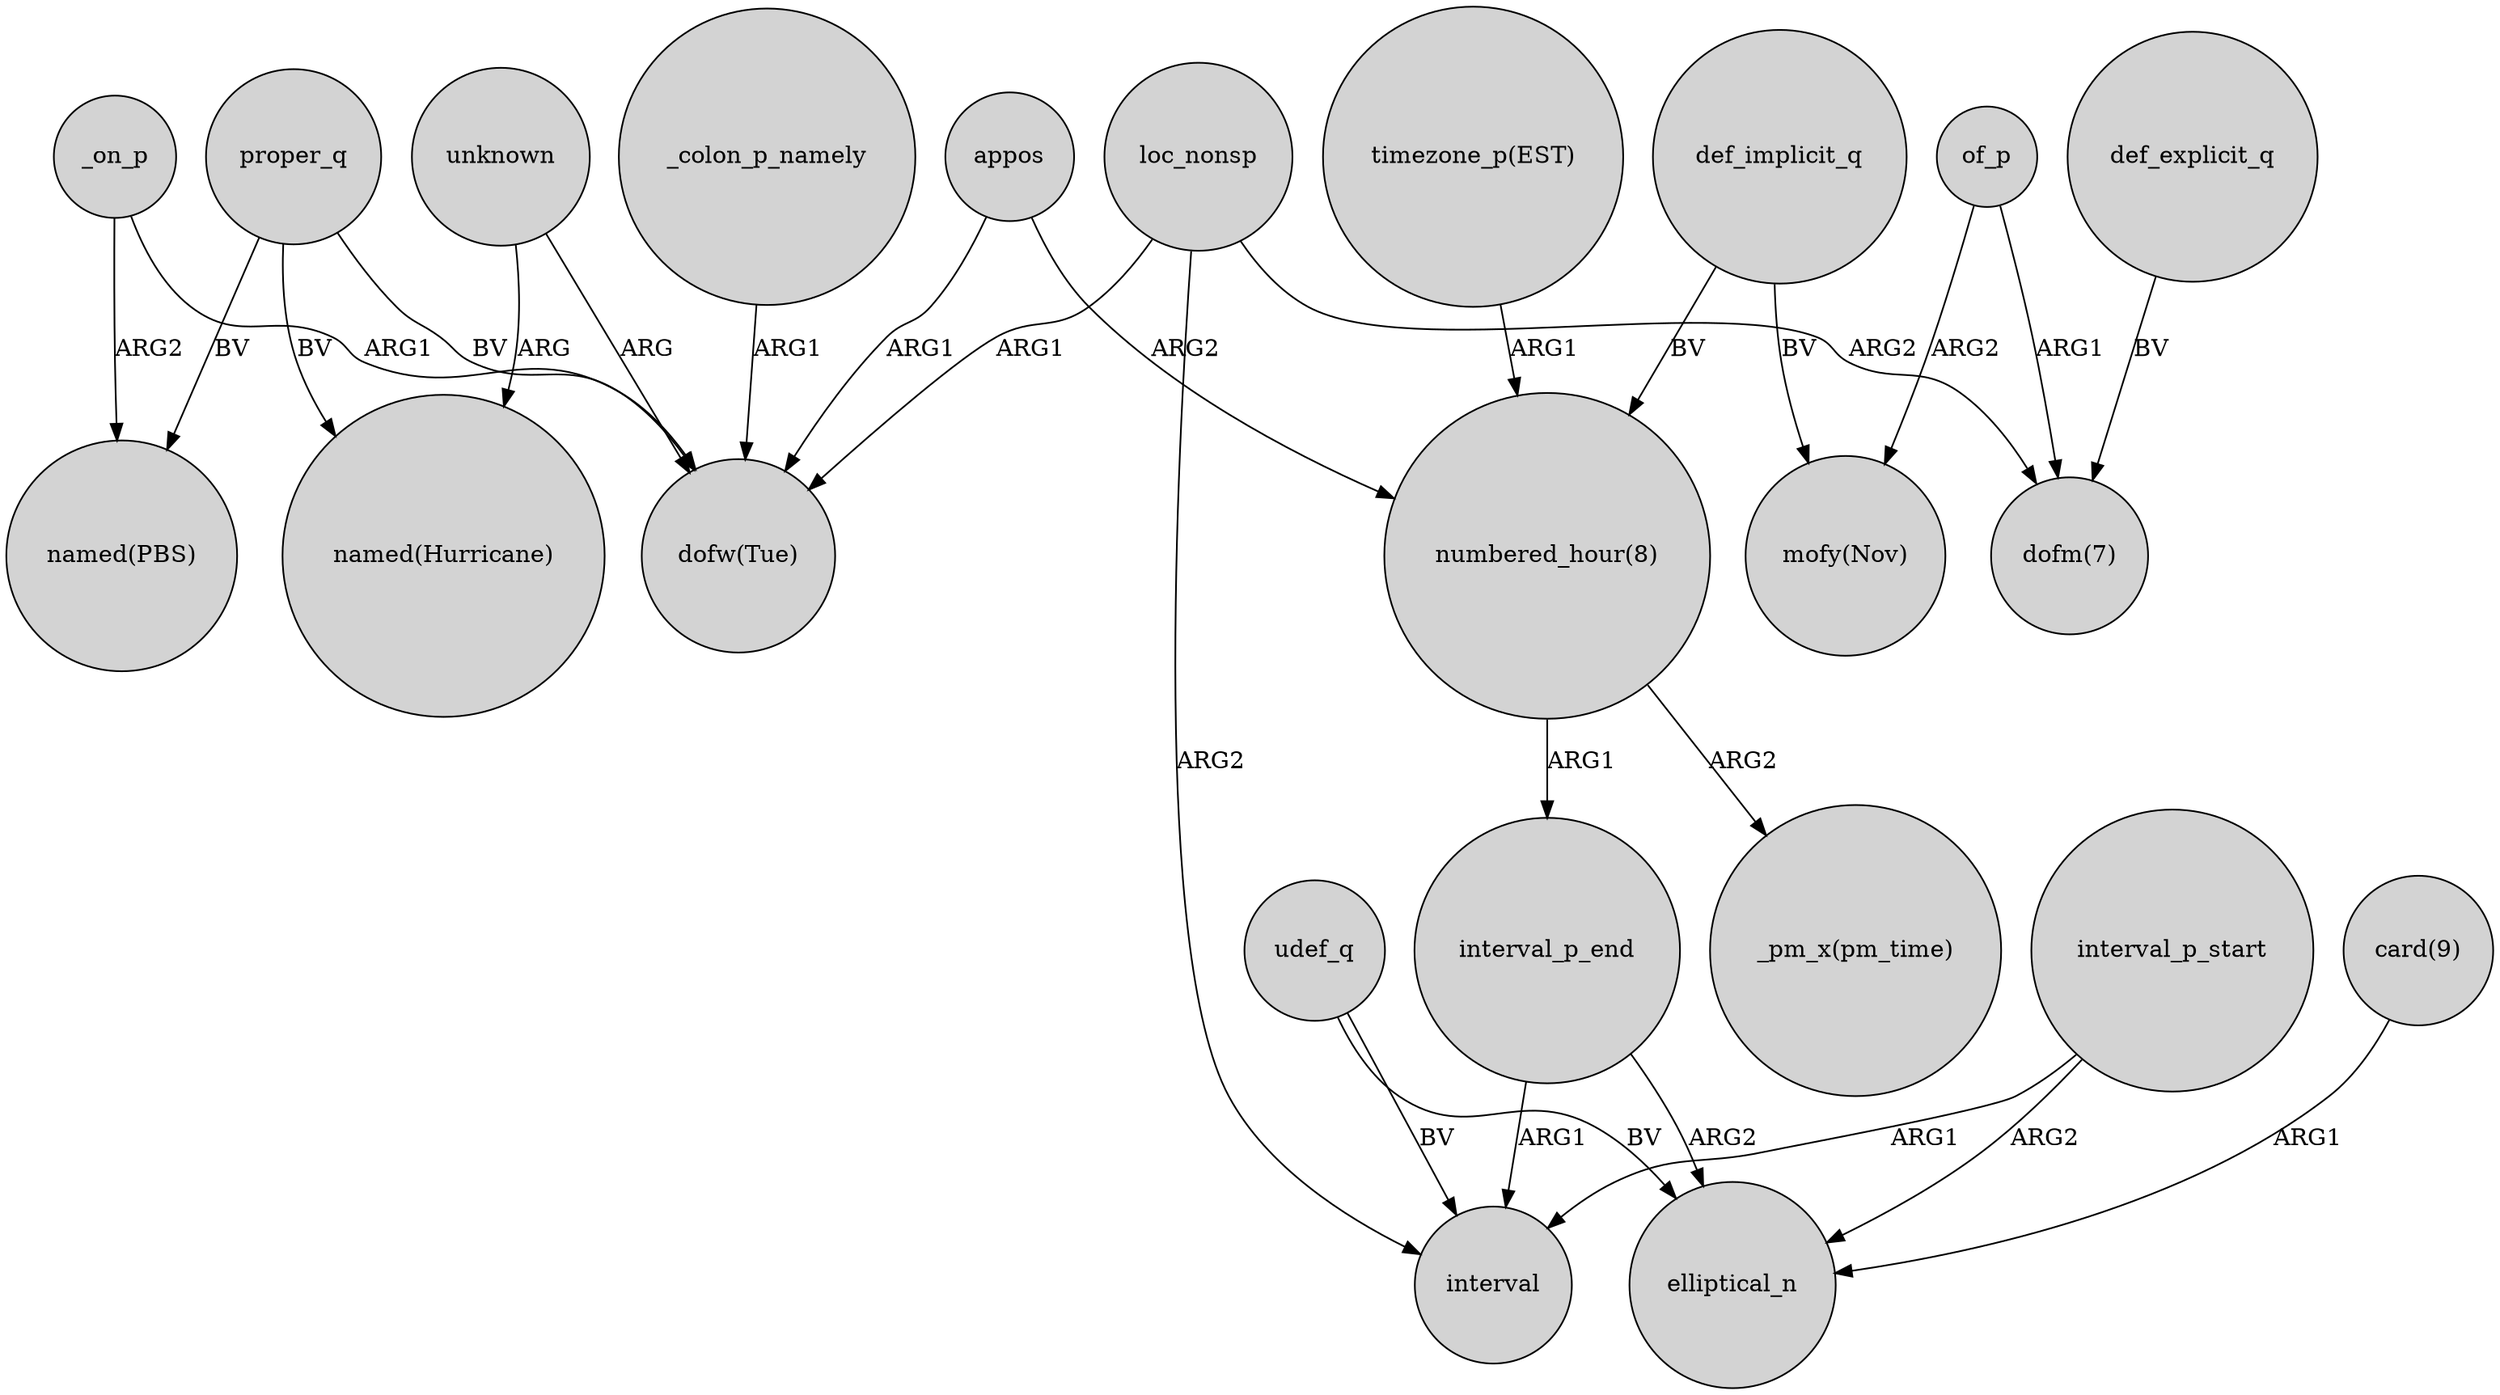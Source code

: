 digraph {
	node [shape=circle style=filled]
	proper_q -> "named(PBS)" [label=BV]
	unknown -> "dofw(Tue)" [label=ARG]
	loc_nonsp -> interval [label=ARG2]
	udef_q -> elliptical_n [label=BV]
	"timezone_p(EST)" -> "numbered_hour(8)" [label=ARG1]
	loc_nonsp -> "dofw(Tue)" [label=ARG1]
	"numbered_hour(8)" -> interval_p_end [label=ARG1]
	interval_p_end -> elliptical_n [label=ARG2]
	appos -> "dofw(Tue)" [label=ARG1]
	_on_p -> "named(PBS)" [label=ARG2]
	proper_q -> "dofw(Tue)" [label=BV]
	interval_p_start -> elliptical_n [label=ARG2]
	of_p -> "dofm(7)" [label=ARG1]
	appos -> "numbered_hour(8)" [label=ARG2]
	interval_p_start -> interval [label=ARG1]
	loc_nonsp -> "dofm(7)" [label=ARG2]
	_on_p -> "dofw(Tue)" [label=ARG1]
	"numbered_hour(8)" -> "_pm_x(pm_time)" [label=ARG2]
	"card(9)" -> elliptical_n [label=ARG1]
	_colon_p_namely -> "dofw(Tue)" [label=ARG1]
	interval_p_end -> interval [label=ARG1]
	of_p -> "mofy(Nov)" [label=ARG2]
	def_implicit_q -> "mofy(Nov)" [label=BV]
	unknown -> "named(Hurricane)" [label=ARG]
	proper_q -> "named(Hurricane)" [label=BV]
	def_explicit_q -> "dofm(7)" [label=BV]
	udef_q -> interval [label=BV]
	def_implicit_q -> "numbered_hour(8)" [label=BV]
}
